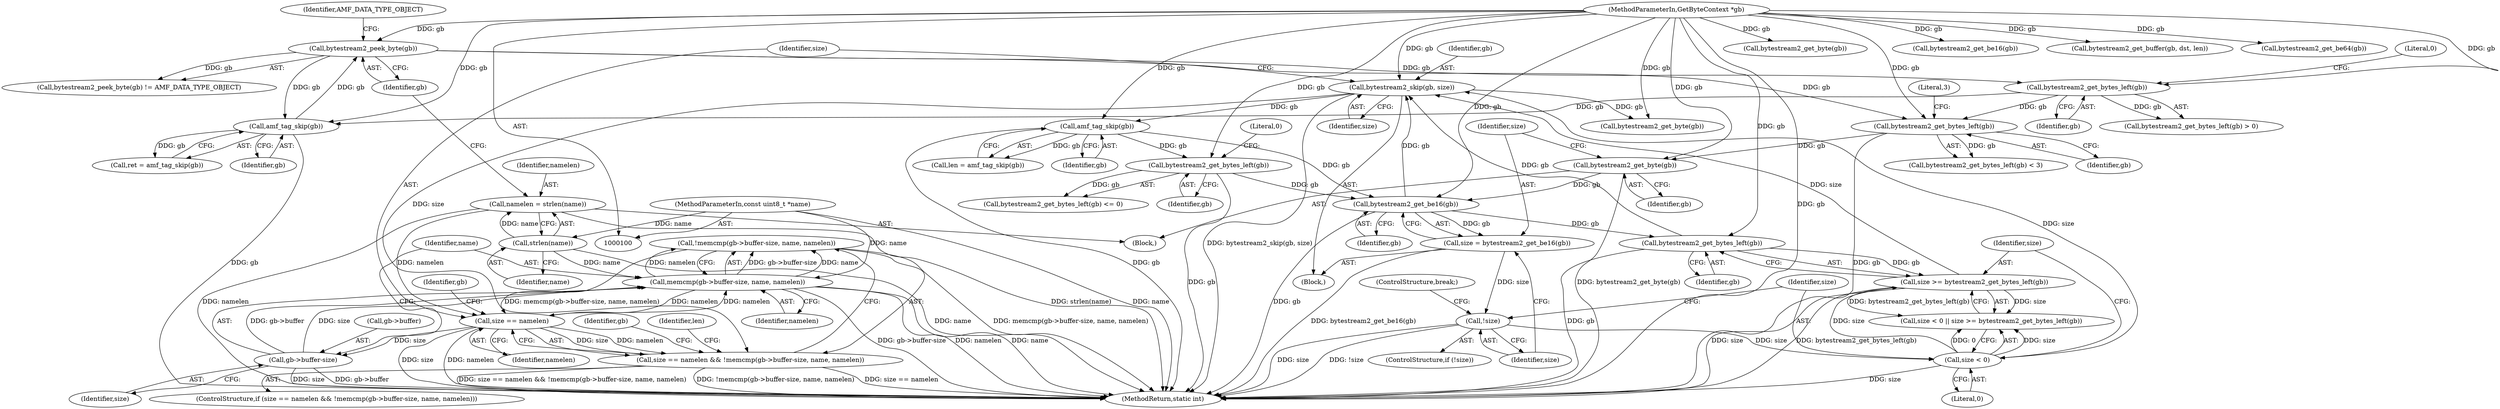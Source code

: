 digraph "0_FFmpeg_ffcc82219cef0928bed2d558b19ef6ea35634130@API" {
"1000176" [label="(Call,!memcmp(gb->buffer-size, name, namelen))"];
"1000177" [label="(Call,memcmp(gb->buffer-size, name, namelen))"];
"1000178" [label="(Call,gb->buffer-size)"];
"1000173" [label="(Call,size == namelen)"];
"1000168" [label="(Call,bytestream2_skip(gb, size))"];
"1000163" [label="(Call,bytestream2_get_bytes_left(gb))"];
"1000150" [label="(Call,bytestream2_get_be16(gb))"];
"1000259" [label="(Call,bytestream2_get_bytes_left(gb))"];
"1000251" [label="(Call,amf_tag_skip(gb))"];
"1000101" [label="(MethodParameterIn,GetByteContext *gb)"];
"1000143" [label="(Call,bytestream2_get_byte(gb))"];
"1000137" [label="(Call,bytestream2_get_bytes_left(gb))"];
"1000115" [label="(Call,bytestream2_peek_byte(gb))"];
"1000126" [label="(Call,amf_tag_skip(gb))"];
"1000119" [label="(Call,bytestream2_get_bytes_left(gb))"];
"1000158" [label="(Call,size < 0)"];
"1000153" [label="(Call,!size)"];
"1000148" [label="(Call,size = bytestream2_get_be16(gb))"];
"1000161" [label="(Call,size >= bytestream2_get_bytes_left(gb))"];
"1000107" [label="(Call,namelen = strlen(name))"];
"1000109" [label="(Call,strlen(name))"];
"1000102" [label="(MethodParameterIn,const uint8_t *name)"];
"1000172" [label="(Call,size == namelen && !memcmp(gb->buffer-size, name, namelen))"];
"1000173" [label="(Call,size == namelen)"];
"1000143" [label="(Call,bytestream2_get_byte(gb))"];
"1000258" [label="(Call,bytestream2_get_bytes_left(gb) <= 0)"];
"1000161" [label="(Call,size >= bytestream2_get_bytes_left(gb))"];
"1000116" [label="(Identifier,gb)"];
"1000177" [label="(Call,memcmp(gb->buffer-size, name, namelen))"];
"1000124" [label="(Call,ret = amf_tag_skip(gb))"];
"1000114" [label="(Call,bytestream2_peek_byte(gb) != AMF_DATA_TYPE_OBJECT)"];
"1000137" [label="(Call,bytestream2_get_bytes_left(gb))"];
"1000168" [label="(Call,bytestream2_skip(gb, size))"];
"1000150" [label="(Call,bytestream2_get_be16(gb))"];
"1000184" [label="(Identifier,namelen)"];
"1000252" [label="(Identifier,gb)"];
"1000118" [label="(Call,bytestream2_get_bytes_left(gb) > 0)"];
"1000152" [label="(ControlStructure,if (!size))"];
"1000155" [label="(ControlStructure,break;)"];
"1000115" [label="(Call,bytestream2_peek_byte(gb))"];
"1000182" [label="(Identifier,size)"];
"1000174" [label="(Identifier,size)"];
"1000164" [label="(Identifier,gb)"];
"1000119" [label="(Call,bytestream2_get_bytes_left(gb))"];
"1000159" [label="(Identifier,size)"];
"1000261" [label="(Literal,0)"];
"1000251" [label="(Call,amf_tag_skip(gb))"];
"1000105" [label="(Block,)"];
"1000120" [label="(Identifier,gb)"];
"1000187" [label="(Call,bytestream2_get_byte(gb))"];
"1000162" [label="(Identifier,size)"];
"1000110" [label="(Identifier,name)"];
"1000171" [label="(ControlStructure,if (size == namelen && !memcmp(gb->buffer-size, name, namelen)))"];
"1000250" [label="(Identifier,len)"];
"1000138" [label="(Identifier,gb)"];
"1000157" [label="(Call,size < 0 || size >= bytestream2_get_bytes_left(gb))"];
"1000183" [label="(Identifier,name)"];
"1000127" [label="(Identifier,gb)"];
"1000178" [label="(Call,gb->buffer-size)"];
"1000126" [label="(Call,amf_tag_skip(gb))"];
"1000144" [label="(Identifier,gb)"];
"1000205" [label="(Call,bytestream2_get_byte(gb))"];
"1000108" [label="(Identifier,namelen)"];
"1000259" [label="(Call,bytestream2_get_bytes_left(gb))"];
"1000117" [label="(Identifier,AMF_DATA_TYPE_OBJECT)"];
"1000249" [label="(Call,len = amf_tag_skip(gb))"];
"1000176" [label="(Call,!memcmp(gb->buffer-size, name, namelen))"];
"1000213" [label="(Call,bytestream2_get_be16(gb))"];
"1000233" [label="(Call,bytestream2_get_buffer(gb, dst, len))"];
"1000107" [label="(Call,namelen = strlen(name))"];
"1000170" [label="(Identifier,size)"];
"1000146" [label="(Block,)"];
"1000121" [label="(Literal,0)"];
"1000101" [label="(MethodParameterIn,GetByteContext *gb)"];
"1000260" [label="(Identifier,gb)"];
"1000139" [label="(Literal,3)"];
"1000175" [label="(Identifier,namelen)"];
"1000158" [label="(Call,size < 0)"];
"1000196" [label="(Call,bytestream2_get_be64(gb))"];
"1000148" [label="(Call,size = bytestream2_get_be16(gb))"];
"1000180" [label="(Identifier,gb)"];
"1000102" [label="(MethodParameterIn,const uint8_t *name)"];
"1000163" [label="(Call,bytestream2_get_bytes_left(gb))"];
"1000149" [label="(Identifier,size)"];
"1000153" [label="(Call,!size)"];
"1000109" [label="(Call,strlen(name))"];
"1000268" [label="(MethodReturn,static int)"];
"1000154" [label="(Identifier,size)"];
"1000188" [label="(Identifier,gb)"];
"1000172" [label="(Call,size == namelen && !memcmp(gb->buffer-size, name, namelen))"];
"1000160" [label="(Literal,0)"];
"1000179" [label="(Call,gb->buffer)"];
"1000151" [label="(Identifier,gb)"];
"1000169" [label="(Identifier,gb)"];
"1000136" [label="(Call,bytestream2_get_bytes_left(gb) < 3)"];
"1000176" -> "1000172"  [label="AST: "];
"1000176" -> "1000177"  [label="CFG: "];
"1000177" -> "1000176"  [label="AST: "];
"1000172" -> "1000176"  [label="CFG: "];
"1000176" -> "1000268"  [label="DDG: memcmp(gb->buffer-size, name, namelen)"];
"1000176" -> "1000172"  [label="DDG: memcmp(gb->buffer-size, name, namelen)"];
"1000177" -> "1000176"  [label="DDG: gb->buffer-size"];
"1000177" -> "1000176"  [label="DDG: name"];
"1000177" -> "1000176"  [label="DDG: namelen"];
"1000177" -> "1000184"  [label="CFG: "];
"1000178" -> "1000177"  [label="AST: "];
"1000183" -> "1000177"  [label="AST: "];
"1000184" -> "1000177"  [label="AST: "];
"1000177" -> "1000268"  [label="DDG: gb->buffer-size"];
"1000177" -> "1000268"  [label="DDG: namelen"];
"1000177" -> "1000268"  [label="DDG: name"];
"1000177" -> "1000173"  [label="DDG: namelen"];
"1000178" -> "1000177"  [label="DDG: gb->buffer"];
"1000178" -> "1000177"  [label="DDG: size"];
"1000109" -> "1000177"  [label="DDG: name"];
"1000102" -> "1000177"  [label="DDG: name"];
"1000173" -> "1000177"  [label="DDG: namelen"];
"1000178" -> "1000182"  [label="CFG: "];
"1000179" -> "1000178"  [label="AST: "];
"1000182" -> "1000178"  [label="AST: "];
"1000183" -> "1000178"  [label="CFG: "];
"1000178" -> "1000268"  [label="DDG: size"];
"1000178" -> "1000268"  [label="DDG: gb->buffer"];
"1000173" -> "1000178"  [label="DDG: size"];
"1000173" -> "1000172"  [label="AST: "];
"1000173" -> "1000175"  [label="CFG: "];
"1000174" -> "1000173"  [label="AST: "];
"1000175" -> "1000173"  [label="AST: "];
"1000180" -> "1000173"  [label="CFG: "];
"1000172" -> "1000173"  [label="CFG: "];
"1000173" -> "1000268"  [label="DDG: size"];
"1000173" -> "1000268"  [label="DDG: namelen"];
"1000173" -> "1000172"  [label="DDG: size"];
"1000173" -> "1000172"  [label="DDG: namelen"];
"1000168" -> "1000173"  [label="DDG: size"];
"1000107" -> "1000173"  [label="DDG: namelen"];
"1000168" -> "1000146"  [label="AST: "];
"1000168" -> "1000170"  [label="CFG: "];
"1000169" -> "1000168"  [label="AST: "];
"1000170" -> "1000168"  [label="AST: "];
"1000174" -> "1000168"  [label="CFG: "];
"1000168" -> "1000268"  [label="DDG: bytestream2_skip(gb, size)"];
"1000163" -> "1000168"  [label="DDG: gb"];
"1000150" -> "1000168"  [label="DDG: gb"];
"1000101" -> "1000168"  [label="DDG: gb"];
"1000158" -> "1000168"  [label="DDG: size"];
"1000161" -> "1000168"  [label="DDG: size"];
"1000168" -> "1000187"  [label="DDG: gb"];
"1000168" -> "1000251"  [label="DDG: gb"];
"1000163" -> "1000161"  [label="AST: "];
"1000163" -> "1000164"  [label="CFG: "];
"1000164" -> "1000163"  [label="AST: "];
"1000161" -> "1000163"  [label="CFG: "];
"1000163" -> "1000268"  [label="DDG: gb"];
"1000163" -> "1000161"  [label="DDG: gb"];
"1000150" -> "1000163"  [label="DDG: gb"];
"1000101" -> "1000163"  [label="DDG: gb"];
"1000150" -> "1000148"  [label="AST: "];
"1000150" -> "1000151"  [label="CFG: "];
"1000151" -> "1000150"  [label="AST: "];
"1000148" -> "1000150"  [label="CFG: "];
"1000150" -> "1000268"  [label="DDG: gb"];
"1000150" -> "1000148"  [label="DDG: gb"];
"1000259" -> "1000150"  [label="DDG: gb"];
"1000251" -> "1000150"  [label="DDG: gb"];
"1000143" -> "1000150"  [label="DDG: gb"];
"1000101" -> "1000150"  [label="DDG: gb"];
"1000259" -> "1000258"  [label="AST: "];
"1000259" -> "1000260"  [label="CFG: "];
"1000260" -> "1000259"  [label="AST: "];
"1000261" -> "1000259"  [label="CFG: "];
"1000259" -> "1000268"  [label="DDG: gb"];
"1000259" -> "1000258"  [label="DDG: gb"];
"1000251" -> "1000259"  [label="DDG: gb"];
"1000101" -> "1000259"  [label="DDG: gb"];
"1000251" -> "1000249"  [label="AST: "];
"1000251" -> "1000252"  [label="CFG: "];
"1000252" -> "1000251"  [label="AST: "];
"1000249" -> "1000251"  [label="CFG: "];
"1000251" -> "1000268"  [label="DDG: gb"];
"1000251" -> "1000249"  [label="DDG: gb"];
"1000101" -> "1000251"  [label="DDG: gb"];
"1000101" -> "1000100"  [label="AST: "];
"1000101" -> "1000268"  [label="DDG: gb"];
"1000101" -> "1000115"  [label="DDG: gb"];
"1000101" -> "1000119"  [label="DDG: gb"];
"1000101" -> "1000126"  [label="DDG: gb"];
"1000101" -> "1000137"  [label="DDG: gb"];
"1000101" -> "1000143"  [label="DDG: gb"];
"1000101" -> "1000187"  [label="DDG: gb"];
"1000101" -> "1000196"  [label="DDG: gb"];
"1000101" -> "1000205"  [label="DDG: gb"];
"1000101" -> "1000213"  [label="DDG: gb"];
"1000101" -> "1000233"  [label="DDG: gb"];
"1000143" -> "1000105"  [label="AST: "];
"1000143" -> "1000144"  [label="CFG: "];
"1000144" -> "1000143"  [label="AST: "];
"1000149" -> "1000143"  [label="CFG: "];
"1000143" -> "1000268"  [label="DDG: bytestream2_get_byte(gb)"];
"1000137" -> "1000143"  [label="DDG: gb"];
"1000137" -> "1000136"  [label="AST: "];
"1000137" -> "1000138"  [label="CFG: "];
"1000138" -> "1000137"  [label="AST: "];
"1000139" -> "1000137"  [label="CFG: "];
"1000137" -> "1000268"  [label="DDG: gb"];
"1000137" -> "1000136"  [label="DDG: gb"];
"1000115" -> "1000137"  [label="DDG: gb"];
"1000119" -> "1000137"  [label="DDG: gb"];
"1000115" -> "1000114"  [label="AST: "];
"1000115" -> "1000116"  [label="CFG: "];
"1000116" -> "1000115"  [label="AST: "];
"1000117" -> "1000115"  [label="CFG: "];
"1000115" -> "1000114"  [label="DDG: gb"];
"1000126" -> "1000115"  [label="DDG: gb"];
"1000115" -> "1000119"  [label="DDG: gb"];
"1000115" -> "1000126"  [label="DDG: gb"];
"1000126" -> "1000124"  [label="AST: "];
"1000126" -> "1000127"  [label="CFG: "];
"1000127" -> "1000126"  [label="AST: "];
"1000124" -> "1000126"  [label="CFG: "];
"1000126" -> "1000268"  [label="DDG: gb"];
"1000126" -> "1000124"  [label="DDG: gb"];
"1000119" -> "1000126"  [label="DDG: gb"];
"1000119" -> "1000118"  [label="AST: "];
"1000119" -> "1000120"  [label="CFG: "];
"1000120" -> "1000119"  [label="AST: "];
"1000121" -> "1000119"  [label="CFG: "];
"1000119" -> "1000118"  [label="DDG: gb"];
"1000158" -> "1000157"  [label="AST: "];
"1000158" -> "1000160"  [label="CFG: "];
"1000159" -> "1000158"  [label="AST: "];
"1000160" -> "1000158"  [label="AST: "];
"1000162" -> "1000158"  [label="CFG: "];
"1000157" -> "1000158"  [label="CFG: "];
"1000158" -> "1000268"  [label="DDG: size"];
"1000158" -> "1000157"  [label="DDG: size"];
"1000158" -> "1000157"  [label="DDG: 0"];
"1000153" -> "1000158"  [label="DDG: size"];
"1000158" -> "1000161"  [label="DDG: size"];
"1000153" -> "1000152"  [label="AST: "];
"1000153" -> "1000154"  [label="CFG: "];
"1000154" -> "1000153"  [label="AST: "];
"1000155" -> "1000153"  [label="CFG: "];
"1000159" -> "1000153"  [label="CFG: "];
"1000153" -> "1000268"  [label="DDG: !size"];
"1000153" -> "1000268"  [label="DDG: size"];
"1000148" -> "1000153"  [label="DDG: size"];
"1000148" -> "1000146"  [label="AST: "];
"1000149" -> "1000148"  [label="AST: "];
"1000154" -> "1000148"  [label="CFG: "];
"1000148" -> "1000268"  [label="DDG: bytestream2_get_be16(gb)"];
"1000161" -> "1000157"  [label="AST: "];
"1000162" -> "1000161"  [label="AST: "];
"1000157" -> "1000161"  [label="CFG: "];
"1000161" -> "1000268"  [label="DDG: bytestream2_get_bytes_left(gb)"];
"1000161" -> "1000268"  [label="DDG: size"];
"1000161" -> "1000157"  [label="DDG: size"];
"1000161" -> "1000157"  [label="DDG: bytestream2_get_bytes_left(gb)"];
"1000107" -> "1000105"  [label="AST: "];
"1000107" -> "1000109"  [label="CFG: "];
"1000108" -> "1000107"  [label="AST: "];
"1000109" -> "1000107"  [label="AST: "];
"1000116" -> "1000107"  [label="CFG: "];
"1000107" -> "1000268"  [label="DDG: namelen"];
"1000107" -> "1000268"  [label="DDG: strlen(name)"];
"1000109" -> "1000107"  [label="DDG: name"];
"1000109" -> "1000110"  [label="CFG: "];
"1000110" -> "1000109"  [label="AST: "];
"1000109" -> "1000268"  [label="DDG: name"];
"1000102" -> "1000109"  [label="DDG: name"];
"1000102" -> "1000100"  [label="AST: "];
"1000102" -> "1000268"  [label="DDG: name"];
"1000172" -> "1000171"  [label="AST: "];
"1000188" -> "1000172"  [label="CFG: "];
"1000250" -> "1000172"  [label="CFG: "];
"1000172" -> "1000268"  [label="DDG: size == namelen && !memcmp(gb->buffer-size, name, namelen)"];
"1000172" -> "1000268"  [label="DDG: !memcmp(gb->buffer-size, name, namelen)"];
"1000172" -> "1000268"  [label="DDG: size == namelen"];
}
